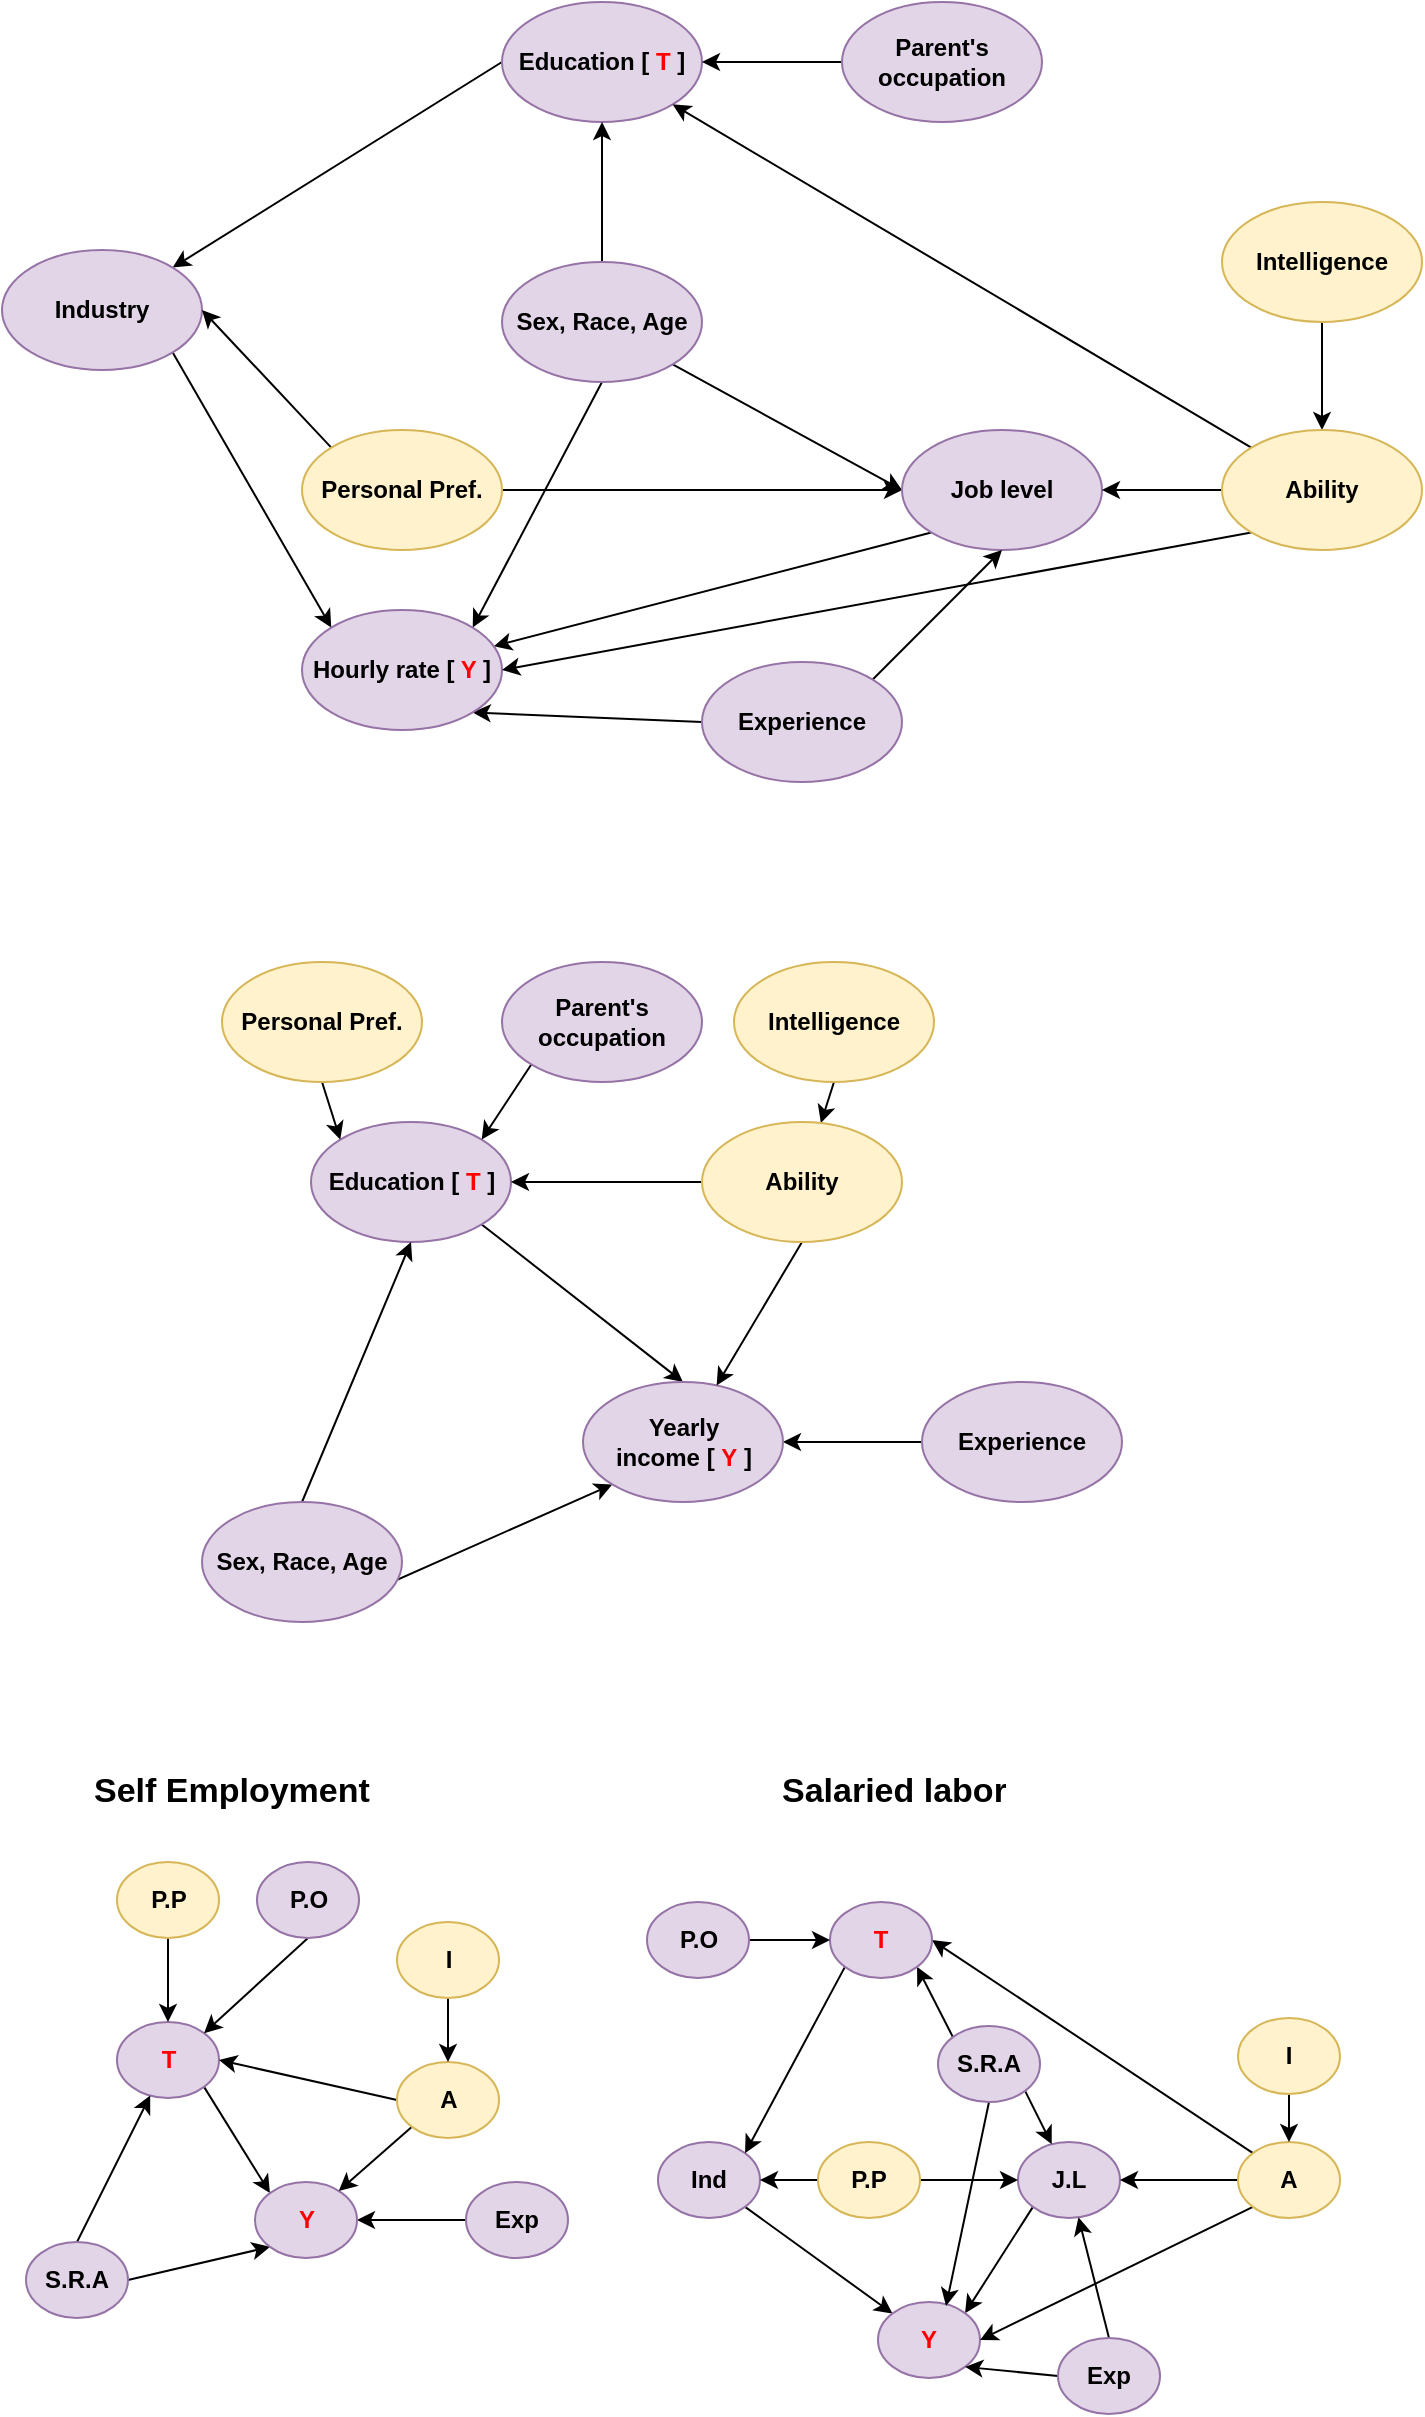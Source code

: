 <mxfile version="20.8.22" type="device"><diagram name="Page-1" id="Eab0bCYbNhNE5HFwxwMy"><mxGraphModel dx="1434" dy="877" grid="1" gridSize="10" guides="1" tooltips="1" connect="1" arrows="1" fold="1" page="1" pageScale="1" pageWidth="850" pageHeight="1100" math="0" shadow="0"><root><mxCell id="0"/><mxCell id="1" parent="0"/><mxCell id="xBDUmb7T7nuF_Nr4FLcC-9" style="edgeStyle=none;rounded=0;orthogonalLoop=1;jettySize=auto;html=1;exitX=0;exitY=0.5;exitDx=0;exitDy=0;entryX=1;entryY=0;entryDx=0;entryDy=0;" parent="1" source="lfPiebbvW9LRLStEprDp-1" target="lfPiebbvW9LRLStEprDp-2" edge="1"><mxGeometry relative="1" as="geometry"/></mxCell><mxCell id="lfPiebbvW9LRLStEprDp-1" value="&lt;b&gt;Education&amp;nbsp;&lt;/b&gt;&lt;b style=&quot;border-color: var(--border-color);&quot;&gt;[&amp;nbsp;&lt;font color=&quot;#ff0000&quot;&gt;T&lt;/font&gt;&amp;nbsp;]&lt;/b&gt;" style="ellipse;whiteSpace=wrap;html=1;fillColor=#e1d5e7;strokeColor=#9673a6;" parent="1" vertex="1"><mxGeometry x="320" y="80" width="100" height="60" as="geometry"/></mxCell><mxCell id="xBDUmb7T7nuF_Nr4FLcC-8" style="edgeStyle=none;rounded=0;orthogonalLoop=1;jettySize=auto;html=1;exitX=1;exitY=1;exitDx=0;exitDy=0;entryX=0;entryY=0;entryDx=0;entryDy=0;" parent="1" source="lfPiebbvW9LRLStEprDp-2" target="lfPiebbvW9LRLStEprDp-7" edge="1"><mxGeometry relative="1" as="geometry"/></mxCell><mxCell id="lfPiebbvW9LRLStEprDp-2" value="&lt;b&gt;Industry&lt;/b&gt;" style="ellipse;whiteSpace=wrap;html=1;fillColor=#e1d5e7;strokeColor=#9673a6;" parent="1" vertex="1"><mxGeometry x="70" y="204" width="100" height="60" as="geometry"/></mxCell><mxCell id="xBDUmb7T7nuF_Nr4FLcC-12" style="edgeStyle=none;rounded=0;orthogonalLoop=1;jettySize=auto;html=1;exitX=1;exitY=0.5;exitDx=0;exitDy=0;entryX=0;entryY=0.5;entryDx=0;entryDy=0;" parent="1" source="lfPiebbvW9LRLStEprDp-3" target="lfPiebbvW9LRLStEprDp-5" edge="1"><mxGeometry relative="1" as="geometry"/></mxCell><mxCell id="xBDUmb7T7nuF_Nr4FLcC-94" style="edgeStyle=none;rounded=0;orthogonalLoop=1;jettySize=auto;html=1;exitX=0;exitY=0;exitDx=0;exitDy=0;entryX=1;entryY=0.5;entryDx=0;entryDy=0;" parent="1" source="lfPiebbvW9LRLStEprDp-3" target="lfPiebbvW9LRLStEprDp-2" edge="1"><mxGeometry relative="1" as="geometry"/></mxCell><mxCell id="lfPiebbvW9LRLStEprDp-3" value="&lt;b&gt;Personal Pref.&lt;/b&gt;" style="ellipse;whiteSpace=wrap;html=1;fillColor=#fff2cc;strokeColor=#d6b656;" parent="1" vertex="1"><mxGeometry x="220" y="294" width="100" height="60" as="geometry"/></mxCell><mxCell id="xBDUmb7T7nuF_Nr4FLcC-10" style="edgeStyle=none;rounded=0;orthogonalLoop=1;jettySize=auto;html=1;exitX=0.5;exitY=0;exitDx=0;exitDy=0;entryX=0.5;entryY=1;entryDx=0;entryDy=0;" parent="1" source="lfPiebbvW9LRLStEprDp-4" target="lfPiebbvW9LRLStEprDp-1" edge="1"><mxGeometry relative="1" as="geometry"/></mxCell><mxCell id="xBDUmb7T7nuF_Nr4FLcC-11" style="edgeStyle=none;rounded=0;orthogonalLoop=1;jettySize=auto;html=1;exitX=0.5;exitY=1;exitDx=0;exitDy=0;entryX=1;entryY=0;entryDx=0;entryDy=0;" parent="1" source="lfPiebbvW9LRLStEprDp-4" target="lfPiebbvW9LRLStEprDp-7" edge="1"><mxGeometry relative="1" as="geometry"/></mxCell><mxCell id="xBDUmb7T7nuF_Nr4FLcC-13" style="edgeStyle=none;rounded=0;orthogonalLoop=1;jettySize=auto;html=1;exitX=1;exitY=1;exitDx=0;exitDy=0;entryX=0;entryY=0.5;entryDx=0;entryDy=0;" parent="1" source="lfPiebbvW9LRLStEprDp-4" target="lfPiebbvW9LRLStEprDp-5" edge="1"><mxGeometry relative="1" as="geometry"/></mxCell><mxCell id="lfPiebbvW9LRLStEprDp-4" value="&lt;b&gt;Sex, Race, Age&lt;/b&gt;" style="ellipse;whiteSpace=wrap;html=1;fillColor=#e1d5e7;strokeColor=#9673a6;" parent="1" vertex="1"><mxGeometry x="320" y="210" width="100" height="60" as="geometry"/></mxCell><mxCell id="xBDUmb7T7nuF_Nr4FLcC-96" style="edgeStyle=none;rounded=0;orthogonalLoop=1;jettySize=auto;html=1;exitX=0;exitY=1;exitDx=0;exitDy=0;" parent="1" source="lfPiebbvW9LRLStEprDp-5" target="lfPiebbvW9LRLStEprDp-7" edge="1"><mxGeometry relative="1" as="geometry"/></mxCell><mxCell id="lfPiebbvW9LRLStEprDp-5" value="&lt;b&gt;Job level&lt;/b&gt;" style="ellipse;whiteSpace=wrap;html=1;fillColor=#e1d5e7;strokeColor=#9673a6;" parent="1" vertex="1"><mxGeometry x="520" y="294" width="100" height="60" as="geometry"/></mxCell><mxCell id="xBDUmb7T7nuF_Nr4FLcC-148" style="edgeStyle=none;rounded=0;orthogonalLoop=1;jettySize=auto;html=1;exitX=0;exitY=0.5;exitDx=0;exitDy=0;entryX=1;entryY=1;entryDx=0;entryDy=0;" parent="1" source="lfPiebbvW9LRLStEprDp-6" target="lfPiebbvW9LRLStEprDp-7" edge="1"><mxGeometry relative="1" as="geometry"/></mxCell><mxCell id="xBDUmb7T7nuF_Nr4FLcC-150" style="edgeStyle=none;rounded=0;orthogonalLoop=1;jettySize=auto;html=1;exitX=1;exitY=0;exitDx=0;exitDy=0;entryX=0.5;entryY=1;entryDx=0;entryDy=0;" parent="1" source="lfPiebbvW9LRLStEprDp-6" target="lfPiebbvW9LRLStEprDp-5" edge="1"><mxGeometry relative="1" as="geometry"/></mxCell><mxCell id="lfPiebbvW9LRLStEprDp-6" value="&lt;b&gt;Experience&lt;/b&gt;" style="ellipse;whiteSpace=wrap;html=1;fillColor=#e1d5e7;strokeColor=#9673a6;" parent="1" vertex="1"><mxGeometry x="420" y="410" width="100" height="60" as="geometry"/></mxCell><mxCell id="lfPiebbvW9LRLStEprDp-7" value="&lt;b&gt;Hourly rate [ &lt;font color=&quot;#ff0000&quot;&gt;Y&lt;/font&gt; ]&lt;/b&gt;" style="ellipse;whiteSpace=wrap;html=1;fillColor=#e1d5e7;strokeColor=#9673a6;" parent="1" vertex="1"><mxGeometry x="220" y="384" width="100" height="60" as="geometry"/></mxCell><mxCell id="xBDUmb7T7nuF_Nr4FLcC-99" style="edgeStyle=none;rounded=0;orthogonalLoop=1;jettySize=auto;html=1;exitX=0.5;exitY=1;exitDx=0;exitDy=0;" parent="1" source="lfPiebbvW9LRLStEprDp-43" target="lfPiebbvW9LRLStEprDp-44" edge="1"><mxGeometry relative="1" as="geometry"/></mxCell><mxCell id="lfPiebbvW9LRLStEprDp-43" value="&lt;b&gt;Intelligence&lt;/b&gt;" style="ellipse;whiteSpace=wrap;html=1;fillColor=#fff2cc;strokeColor=#d6b656;" parent="1" vertex="1"><mxGeometry x="680" y="180" width="100" height="60" as="geometry"/></mxCell><mxCell id="xBDUmb7T7nuF_Nr4FLcC-95" style="edgeStyle=none;rounded=0;orthogonalLoop=1;jettySize=auto;html=1;exitX=0;exitY=1;exitDx=0;exitDy=0;entryX=1;entryY=0.5;entryDx=0;entryDy=0;" parent="1" source="lfPiebbvW9LRLStEprDp-44" target="lfPiebbvW9LRLStEprDp-7" edge="1"><mxGeometry relative="1" as="geometry"/></mxCell><mxCell id="xBDUmb7T7nuF_Nr4FLcC-98" style="edgeStyle=none;rounded=0;orthogonalLoop=1;jettySize=auto;html=1;exitX=0;exitY=0;exitDx=0;exitDy=0;entryX=1;entryY=1;entryDx=0;entryDy=0;" parent="1" source="lfPiebbvW9LRLStEprDp-44" target="lfPiebbvW9LRLStEprDp-1" edge="1"><mxGeometry relative="1" as="geometry"/></mxCell><mxCell id="xBDUmb7T7nuF_Nr4FLcC-151" style="edgeStyle=none;rounded=0;orthogonalLoop=1;jettySize=auto;html=1;exitX=0;exitY=0.5;exitDx=0;exitDy=0;entryX=1;entryY=0.5;entryDx=0;entryDy=0;" parent="1" source="lfPiebbvW9LRLStEprDp-44" target="lfPiebbvW9LRLStEprDp-5" edge="1"><mxGeometry relative="1" as="geometry"/></mxCell><mxCell id="lfPiebbvW9LRLStEprDp-44" value="&lt;b&gt;Ability&lt;/b&gt;" style="ellipse;whiteSpace=wrap;html=1;fillColor=#fff2cc;strokeColor=#d6b656;" parent="1" vertex="1"><mxGeometry x="680" y="294" width="100" height="60" as="geometry"/></mxCell><mxCell id="xBDUmb7T7nuF_Nr4FLcC-130" style="edgeStyle=none;rounded=0;orthogonalLoop=1;jettySize=auto;html=1;exitX=1;exitY=1;exitDx=0;exitDy=0;entryX=0;entryY=0;entryDx=0;entryDy=0;" parent="1" source="lfPiebbvW9LRLStEprDp-71" target="lfPiebbvW9LRLStEprDp-86" edge="1"><mxGeometry relative="1" as="geometry"/></mxCell><mxCell id="lfPiebbvW9LRLStEprDp-71" value="&lt;b style=&quot;border-color: var(--border-color);&quot;&gt;&lt;font color=&quot;#ff0000&quot;&gt;T&lt;/font&gt;&lt;/b&gt;" style="ellipse;whiteSpace=wrap;html=1;fillColor=#e1d5e7;strokeColor=#9673a6;" parent="1" vertex="1"><mxGeometry x="127.5" y="1090" width="51" height="38" as="geometry"/></mxCell><mxCell id="xBDUmb7T7nuF_Nr4FLcC-155" style="edgeStyle=none;rounded=0;orthogonalLoop=1;jettySize=auto;html=1;exitX=1;exitY=1;exitDx=0;exitDy=0;" parent="1" source="lfPiebbvW9LRLStEprDp-73" target="xBDUmb7T7nuF_Nr4FLcC-135" edge="1"><mxGeometry relative="1" as="geometry"/></mxCell><mxCell id="lfPiebbvW9LRLStEprDp-73" value="&lt;b&gt;Ind&lt;/b&gt;" style="ellipse;whiteSpace=wrap;html=1;fillColor=#e1d5e7;strokeColor=#9673a6;" parent="1" vertex="1"><mxGeometry x="398" y="1150" width="51" height="38" as="geometry"/></mxCell><mxCell id="xBDUmb7T7nuF_Nr4FLcC-131" style="edgeStyle=none;rounded=0;orthogonalLoop=1;jettySize=auto;html=1;exitX=0.5;exitY=1;exitDx=0;exitDy=0;" parent="1" source="lfPiebbvW9LRLStEprDp-76" target="lfPiebbvW9LRLStEprDp-71" edge="1"><mxGeometry relative="1" as="geometry"/></mxCell><mxCell id="lfPiebbvW9LRLStEprDp-76" value="&lt;b&gt;P.P&lt;/b&gt;" style="ellipse;whiteSpace=wrap;html=1;fillColor=#fff2cc;strokeColor=#d6b656;" parent="1" vertex="1"><mxGeometry x="127.5" y="1010" width="51" height="38" as="geometry"/></mxCell><mxCell id="xBDUmb7T7nuF_Nr4FLcC-126" style="edgeStyle=none;rounded=0;orthogonalLoop=1;jettySize=auto;html=1;exitX=1;exitY=0.5;exitDx=0;exitDy=0;entryX=0;entryY=1;entryDx=0;entryDy=0;" parent="1" source="lfPiebbvW9LRLStEprDp-80" target="lfPiebbvW9LRLStEprDp-86" edge="1"><mxGeometry relative="1" as="geometry"/></mxCell><mxCell id="xBDUmb7T7nuF_Nr4FLcC-127" style="edgeStyle=none;rounded=0;orthogonalLoop=1;jettySize=auto;html=1;exitX=0.5;exitY=0;exitDx=0;exitDy=0;" parent="1" source="lfPiebbvW9LRLStEprDp-80" target="lfPiebbvW9LRLStEprDp-71" edge="1"><mxGeometry relative="1" as="geometry"/></mxCell><mxCell id="lfPiebbvW9LRLStEprDp-80" value="&lt;b&gt;S.R.A&lt;/b&gt;" style="ellipse;whiteSpace=wrap;html=1;fillColor=#e1d5e7;strokeColor=#9673a6;" parent="1" vertex="1"><mxGeometry x="82" y="1200" width="51" height="38" as="geometry"/></mxCell><mxCell id="AwAXMNknrhb5PeZGSX_7-1" style="rounded=0;orthogonalLoop=1;jettySize=auto;html=1;exitX=0;exitY=1;exitDx=0;exitDy=0;entryX=1;entryY=0;entryDx=0;entryDy=0;" edge="1" parent="1" source="lfPiebbvW9LRLStEprDp-82" target="xBDUmb7T7nuF_Nr4FLcC-135"><mxGeometry relative="1" as="geometry"/></mxCell><mxCell id="lfPiebbvW9LRLStEprDp-82" value="&lt;b&gt;J.L&lt;/b&gt;" style="ellipse;whiteSpace=wrap;html=1;fillColor=#e1d5e7;strokeColor=#9673a6;" parent="1" vertex="1"><mxGeometry x="578" y="1150" width="51" height="38" as="geometry"/></mxCell><mxCell id="xBDUmb7T7nuF_Nr4FLcC-128" style="edgeStyle=none;rounded=0;orthogonalLoop=1;jettySize=auto;html=1;exitX=0;exitY=0.5;exitDx=0;exitDy=0;entryX=1;entryY=0.5;entryDx=0;entryDy=0;" parent="1" source="lfPiebbvW9LRLStEprDp-84" target="lfPiebbvW9LRLStEprDp-86" edge="1"><mxGeometry relative="1" as="geometry"/></mxCell><mxCell id="lfPiebbvW9LRLStEprDp-84" value="&lt;b&gt;Exp&lt;/b&gt;" style="ellipse;whiteSpace=wrap;html=1;fillColor=#e1d5e7;strokeColor=#9673a6;" parent="1" vertex="1"><mxGeometry x="302" y="1170" width="51" height="38" as="geometry"/></mxCell><mxCell id="lfPiebbvW9LRLStEprDp-86" value="&lt;b&gt;&lt;font color=&quot;#ff0000&quot;&gt;Y&lt;/font&gt;&lt;/b&gt;" style="ellipse;whiteSpace=wrap;html=1;fillColor=#e1d5e7;strokeColor=#9673a6;" parent="1" vertex="1"><mxGeometry x="196.5" y="1170" width="51" height="38" as="geometry"/></mxCell><mxCell id="xBDUmb7T7nuF_Nr4FLcC-129" style="edgeStyle=none;rounded=0;orthogonalLoop=1;jettySize=auto;html=1;exitX=0;exitY=1;exitDx=0;exitDy=0;" parent="1" source="qAP_7OkFIHC-9vR49JNy-9" target="lfPiebbvW9LRLStEprDp-86" edge="1"><mxGeometry relative="1" as="geometry"/></mxCell><mxCell id="xBDUmb7T7nuF_Nr4FLcC-134" style="edgeStyle=none;rounded=0;orthogonalLoop=1;jettySize=auto;html=1;exitX=0;exitY=0.5;exitDx=0;exitDy=0;entryX=1;entryY=0.5;entryDx=0;entryDy=0;" parent="1" source="qAP_7OkFIHC-9vR49JNy-9" target="lfPiebbvW9LRLStEprDp-71" edge="1"><mxGeometry relative="1" as="geometry"/></mxCell><mxCell id="qAP_7OkFIHC-9vR49JNy-9" value="&lt;b&gt;A&lt;/b&gt;" style="ellipse;whiteSpace=wrap;html=1;fillColor=#fff2cc;strokeColor=#d6b656;" parent="1" vertex="1"><mxGeometry x="267.5" y="1110" width="51" height="38" as="geometry"/></mxCell><mxCell id="xBDUmb7T7nuF_Nr4FLcC-133" style="edgeStyle=none;rounded=0;orthogonalLoop=1;jettySize=auto;html=1;exitX=0.5;exitY=1;exitDx=0;exitDy=0;entryX=0.5;entryY=0;entryDx=0;entryDy=0;" parent="1" source="qAP_7OkFIHC-9vR49JNy-15" target="qAP_7OkFIHC-9vR49JNy-9" edge="1"><mxGeometry relative="1" as="geometry"/></mxCell><mxCell id="qAP_7OkFIHC-9vR49JNy-15" value="&lt;b&gt;I&lt;/b&gt;" style="ellipse;whiteSpace=wrap;html=1;fillColor=#fff2cc;strokeColor=#d6b656;" parent="1" vertex="1"><mxGeometry x="267.5" y="1040" width="51" height="38" as="geometry"/></mxCell><mxCell id="xBDUmb7T7nuF_Nr4FLcC-102" style="edgeStyle=none;rounded=0;orthogonalLoop=1;jettySize=auto;html=1;exitX=1;exitY=1;exitDx=0;exitDy=0;entryX=0.5;entryY=0;entryDx=0;entryDy=0;" parent="1" source="xBDUmb7T7nuF_Nr4FLcC-56" target="xBDUmb7T7nuF_Nr4FLcC-76" edge="1"><mxGeometry relative="1" as="geometry"><mxPoint x="469.645" y="778.787" as="targetPoint"/></mxGeometry></mxCell><mxCell id="xBDUmb7T7nuF_Nr4FLcC-56" value="&lt;b&gt;Education&amp;nbsp;&lt;/b&gt;&lt;b style=&quot;border-color: var(--border-color);&quot;&gt;[&amp;nbsp;&lt;font color=&quot;#ff0000&quot;&gt;T&lt;/font&gt;&amp;nbsp;]&lt;/b&gt;" style="ellipse;whiteSpace=wrap;html=1;fillColor=#e1d5e7;strokeColor=#9673a6;" parent="1" vertex="1"><mxGeometry x="224.5" y="640" width="100" height="60" as="geometry"/></mxCell><mxCell id="xBDUmb7T7nuF_Nr4FLcC-121" style="edgeStyle=none;rounded=0;orthogonalLoop=1;jettySize=auto;html=1;exitX=0.5;exitY=1;exitDx=0;exitDy=0;entryX=0;entryY=0;entryDx=0;entryDy=0;" parent="1" source="xBDUmb7T7nuF_Nr4FLcC-61" target="xBDUmb7T7nuF_Nr4FLcC-56" edge="1"><mxGeometry relative="1" as="geometry"/></mxCell><mxCell id="xBDUmb7T7nuF_Nr4FLcC-61" value="&lt;b&gt;Personal Pref.&lt;/b&gt;" style="ellipse;whiteSpace=wrap;html=1;fillColor=#fff2cc;strokeColor=#d6b656;" parent="1" vertex="1"><mxGeometry x="180" y="560" width="100" height="60" as="geometry"/></mxCell><mxCell id="xBDUmb7T7nuF_Nr4FLcC-62" style="edgeStyle=none;rounded=0;orthogonalLoop=1;jettySize=auto;html=1;exitX=0.5;exitY=0;exitDx=0;exitDy=0;entryX=0.5;entryY=1;entryDx=0;entryDy=0;" parent="1" source="xBDUmb7T7nuF_Nr4FLcC-65" target="xBDUmb7T7nuF_Nr4FLcC-56" edge="1"><mxGeometry relative="1" as="geometry"/></mxCell><mxCell id="xBDUmb7T7nuF_Nr4FLcC-109" style="edgeStyle=none;rounded=0;orthogonalLoop=1;jettySize=auto;html=1;exitX=0.5;exitY=1;exitDx=0;exitDy=0;entryX=0;entryY=1;entryDx=0;entryDy=0;" parent="1" source="xBDUmb7T7nuF_Nr4FLcC-65" target="xBDUmb7T7nuF_Nr4FLcC-76" edge="1"><mxGeometry relative="1" as="geometry"/></mxCell><mxCell id="xBDUmb7T7nuF_Nr4FLcC-65" value="&lt;b&gt;Sex, Race, Age&lt;/b&gt;" style="ellipse;whiteSpace=wrap;html=1;fillColor=#e1d5e7;strokeColor=#9673a6;" parent="1" vertex="1"><mxGeometry x="170" y="830" width="100" height="60" as="geometry"/></mxCell><mxCell id="xBDUmb7T7nuF_Nr4FLcC-107" style="edgeStyle=none;rounded=0;orthogonalLoop=1;jettySize=auto;html=1;exitX=0;exitY=0.5;exitDx=0;exitDy=0;entryX=1;entryY=0.5;entryDx=0;entryDy=0;" parent="1" source="xBDUmb7T7nuF_Nr4FLcC-70" target="xBDUmb7T7nuF_Nr4FLcC-76" edge="1"><mxGeometry relative="1" as="geometry"/></mxCell><mxCell id="xBDUmb7T7nuF_Nr4FLcC-70" value="&lt;b&gt;Experience&lt;/b&gt;" style="ellipse;whiteSpace=wrap;html=1;fillColor=#e1d5e7;strokeColor=#9673a6;" parent="1" vertex="1"><mxGeometry x="530" y="770" width="100" height="60" as="geometry"/></mxCell><mxCell id="xBDUmb7T7nuF_Nr4FLcC-76" value="&lt;b&gt;Yearly income&amp;nbsp;&lt;/b&gt;&lt;b style=&quot;border-color: var(--border-color);&quot;&gt;[&amp;nbsp;&lt;font style=&quot;border-color: var(--border-color);&quot; color=&quot;#ff0000&quot;&gt;Y&lt;/font&gt;&amp;nbsp;]&lt;/b&gt;" style="ellipse;whiteSpace=wrap;html=1;fillColor=#e1d5e7;strokeColor=#9673a6;" parent="1" vertex="1"><mxGeometry x="360.5" y="770" width="100" height="60" as="geometry"/></mxCell><mxCell id="xBDUmb7T7nuF_Nr4FLcC-105" style="edgeStyle=none;rounded=0;orthogonalLoop=1;jettySize=auto;html=1;exitX=0.5;exitY=1;exitDx=0;exitDy=0;" parent="1" source="xBDUmb7T7nuF_Nr4FLcC-78" target="xBDUmb7T7nuF_Nr4FLcC-83" edge="1"><mxGeometry relative="1" as="geometry"/></mxCell><mxCell id="xBDUmb7T7nuF_Nr4FLcC-78" value="&lt;b&gt;Intelligence&lt;/b&gt;" style="ellipse;whiteSpace=wrap;html=1;fillColor=#fff2cc;strokeColor=#d6b656;" parent="1" vertex="1"><mxGeometry x="436" y="560" width="100" height="60" as="geometry"/></mxCell><mxCell id="xBDUmb7T7nuF_Nr4FLcC-104" style="edgeStyle=none;rounded=0;orthogonalLoop=1;jettySize=auto;html=1;exitX=0;exitY=0.5;exitDx=0;exitDy=0;entryX=1;entryY=0.5;entryDx=0;entryDy=0;" parent="1" source="xBDUmb7T7nuF_Nr4FLcC-83" target="xBDUmb7T7nuF_Nr4FLcC-56" edge="1"><mxGeometry relative="1" as="geometry"/></mxCell><mxCell id="xBDUmb7T7nuF_Nr4FLcC-119" style="edgeStyle=none;rounded=0;orthogonalLoop=1;jettySize=auto;html=1;exitX=0.5;exitY=1;exitDx=0;exitDy=0;" parent="1" source="xBDUmb7T7nuF_Nr4FLcC-83" target="xBDUmb7T7nuF_Nr4FLcC-76" edge="1"><mxGeometry relative="1" as="geometry"/></mxCell><mxCell id="xBDUmb7T7nuF_Nr4FLcC-83" value="&lt;b&gt;Ability&lt;/b&gt;" style="ellipse;whiteSpace=wrap;html=1;fillColor=#fff2cc;strokeColor=#d6b656;" parent="1" vertex="1"><mxGeometry x="420" y="640" width="100" height="60" as="geometry"/></mxCell><mxCell id="xBDUmb7T7nuF_Nr4FLcC-118" style="edgeStyle=none;rounded=0;orthogonalLoop=1;jettySize=auto;html=1;exitX=0;exitY=1;exitDx=0;exitDy=0;entryX=1;entryY=0;entryDx=0;entryDy=0;" parent="1" source="xBDUmb7T7nuF_Nr4FLcC-112" target="xBDUmb7T7nuF_Nr4FLcC-56" edge="1"><mxGeometry relative="1" as="geometry"/></mxCell><mxCell id="xBDUmb7T7nuF_Nr4FLcC-112" value="&lt;b&gt;Parent's occupation&lt;/b&gt;" style="ellipse;whiteSpace=wrap;html=1;fillColor=#e1d5e7;strokeColor=#9673a6;" parent="1" vertex="1"><mxGeometry x="320" y="560" width="100" height="60" as="geometry"/></mxCell><mxCell id="xBDUmb7T7nuF_Nr4FLcC-123" style="edgeStyle=none;rounded=0;orthogonalLoop=1;jettySize=auto;html=1;exitX=0;exitY=0.5;exitDx=0;exitDy=0;entryX=1;entryY=0.5;entryDx=0;entryDy=0;" parent="1" source="xBDUmb7T7nuF_Nr4FLcC-122" target="lfPiebbvW9LRLStEprDp-1" edge="1"><mxGeometry relative="1" as="geometry"/></mxCell><mxCell id="xBDUmb7T7nuF_Nr4FLcC-122" value="&lt;b&gt;Parent's occupation&lt;/b&gt;" style="ellipse;whiteSpace=wrap;html=1;fillColor=#e1d5e7;strokeColor=#9673a6;" parent="1" vertex="1"><mxGeometry x="490" y="80" width="100" height="60" as="geometry"/></mxCell><mxCell id="xBDUmb7T7nuF_Nr4FLcC-132" style="edgeStyle=none;rounded=0;orthogonalLoop=1;jettySize=auto;html=1;exitX=0.5;exitY=1;exitDx=0;exitDy=0;entryX=1;entryY=0;entryDx=0;entryDy=0;" parent="1" source="xBDUmb7T7nuF_Nr4FLcC-125" target="lfPiebbvW9LRLStEprDp-71" edge="1"><mxGeometry relative="1" as="geometry"/></mxCell><mxCell id="xBDUmb7T7nuF_Nr4FLcC-125" value="&lt;b&gt;P.O&lt;/b&gt;" style="ellipse;whiteSpace=wrap;html=1;fillColor=#e1d5e7;strokeColor=#9673a6;" parent="1" vertex="1"><mxGeometry x="197.5" y="1010" width="51" height="38" as="geometry"/></mxCell><mxCell id="xBDUmb7T7nuF_Nr4FLcC-135" value="&lt;b&gt;&lt;font color=&quot;#ff0000&quot;&gt;Y&lt;/font&gt;&lt;/b&gt;" style="ellipse;whiteSpace=wrap;html=1;fillColor=#e1d5e7;strokeColor=#9673a6;" parent="1" vertex="1"><mxGeometry x="508" y="1230" width="51" height="38" as="geometry"/></mxCell><mxCell id="xBDUmb7T7nuF_Nr4FLcC-139" style="edgeStyle=none;rounded=0;orthogonalLoop=1;jettySize=auto;html=1;exitX=0;exitY=0.5;exitDx=0;exitDy=0;entryX=1;entryY=0.5;entryDx=0;entryDy=0;" parent="1" source="xBDUmb7T7nuF_Nr4FLcC-136" target="lfPiebbvW9LRLStEprDp-82" edge="1"><mxGeometry relative="1" as="geometry"/></mxCell><mxCell id="xBDUmb7T7nuF_Nr4FLcC-140" style="edgeStyle=none;rounded=0;orthogonalLoop=1;jettySize=auto;html=1;exitX=0;exitY=1;exitDx=0;exitDy=0;entryX=1;entryY=0.5;entryDx=0;entryDy=0;" parent="1" source="xBDUmb7T7nuF_Nr4FLcC-136" target="xBDUmb7T7nuF_Nr4FLcC-135" edge="1"><mxGeometry relative="1" as="geometry"/></mxCell><mxCell id="xBDUmb7T7nuF_Nr4FLcC-159" style="edgeStyle=none;rounded=0;orthogonalLoop=1;jettySize=auto;html=1;exitX=0;exitY=0;exitDx=0;exitDy=0;entryX=1;entryY=0.5;entryDx=0;entryDy=0;" parent="1" source="xBDUmb7T7nuF_Nr4FLcC-136" target="xBDUmb7T7nuF_Nr4FLcC-156" edge="1"><mxGeometry relative="1" as="geometry"/></mxCell><mxCell id="xBDUmb7T7nuF_Nr4FLcC-136" value="&lt;b&gt;A&lt;/b&gt;" style="ellipse;whiteSpace=wrap;html=1;fillColor=#fff2cc;strokeColor=#d6b656;" parent="1" vertex="1"><mxGeometry x="688" y="1150" width="51" height="38" as="geometry"/></mxCell><mxCell id="xBDUmb7T7nuF_Nr4FLcC-138" style="edgeStyle=none;rounded=0;orthogonalLoop=1;jettySize=auto;html=1;exitX=0.5;exitY=1;exitDx=0;exitDy=0;entryX=0.5;entryY=0;entryDx=0;entryDy=0;" parent="1" source="xBDUmb7T7nuF_Nr4FLcC-137" target="xBDUmb7T7nuF_Nr4FLcC-136" edge="1"><mxGeometry relative="1" as="geometry"/></mxCell><mxCell id="xBDUmb7T7nuF_Nr4FLcC-137" value="&lt;b&gt;I&lt;/b&gt;" style="ellipse;whiteSpace=wrap;html=1;fillColor=#fff2cc;strokeColor=#d6b656;" parent="1" vertex="1"><mxGeometry x="688" y="1088" width="51" height="38" as="geometry"/></mxCell><mxCell id="xBDUmb7T7nuF_Nr4FLcC-142" style="edgeStyle=none;rounded=0;orthogonalLoop=1;jettySize=auto;html=1;exitX=1;exitY=0.5;exitDx=0;exitDy=0;entryX=0;entryY=0.5;entryDx=0;entryDy=0;" parent="1" source="xBDUmb7T7nuF_Nr4FLcC-141" target="lfPiebbvW9LRLStEprDp-82" edge="1"><mxGeometry relative="1" as="geometry"/></mxCell><mxCell id="xBDUmb7T7nuF_Nr4FLcC-154" style="edgeStyle=none;rounded=0;orthogonalLoop=1;jettySize=auto;html=1;exitX=0;exitY=0.5;exitDx=0;exitDy=0;entryX=1;entryY=0.5;entryDx=0;entryDy=0;" parent="1" source="xBDUmb7T7nuF_Nr4FLcC-141" target="lfPiebbvW9LRLStEprDp-73" edge="1"><mxGeometry relative="1" as="geometry"/></mxCell><mxCell id="xBDUmb7T7nuF_Nr4FLcC-141" value="&lt;b&gt;P.P&lt;/b&gt;" style="ellipse;whiteSpace=wrap;html=1;fillColor=#fff2cc;strokeColor=#d6b656;" parent="1" vertex="1"><mxGeometry x="478" y="1150" width="51" height="38" as="geometry"/></mxCell><mxCell id="xBDUmb7T7nuF_Nr4FLcC-144" style="edgeStyle=none;rounded=0;orthogonalLoop=1;jettySize=auto;html=1;exitX=0.5;exitY=1;exitDx=0;exitDy=0;entryX=0.667;entryY=0.053;entryDx=0;entryDy=0;entryPerimeter=0;" parent="1" source="xBDUmb7T7nuF_Nr4FLcC-143" target="xBDUmb7T7nuF_Nr4FLcC-135" edge="1"><mxGeometry relative="1" as="geometry"/></mxCell><mxCell id="xBDUmb7T7nuF_Nr4FLcC-145" style="edgeStyle=none;rounded=0;orthogonalLoop=1;jettySize=auto;html=1;exitX=1;exitY=1;exitDx=0;exitDy=0;" parent="1" source="xBDUmb7T7nuF_Nr4FLcC-143" target="lfPiebbvW9LRLStEprDp-82" edge="1"><mxGeometry relative="1" as="geometry"/></mxCell><mxCell id="xBDUmb7T7nuF_Nr4FLcC-157" style="edgeStyle=none;rounded=0;orthogonalLoop=1;jettySize=auto;html=1;exitX=0;exitY=0;exitDx=0;exitDy=0;entryX=1;entryY=1;entryDx=0;entryDy=0;" parent="1" source="xBDUmb7T7nuF_Nr4FLcC-143" target="xBDUmb7T7nuF_Nr4FLcC-156" edge="1"><mxGeometry relative="1" as="geometry"/></mxCell><mxCell id="xBDUmb7T7nuF_Nr4FLcC-143" value="&lt;b&gt;S.R.A&lt;/b&gt;" style="ellipse;whiteSpace=wrap;html=1;fillColor=#e1d5e7;strokeColor=#9673a6;" parent="1" vertex="1"><mxGeometry x="538" y="1092" width="51" height="38" as="geometry"/></mxCell><mxCell id="xBDUmb7T7nuF_Nr4FLcC-152" style="edgeStyle=none;rounded=0;orthogonalLoop=1;jettySize=auto;html=1;exitX=0.5;exitY=0;exitDx=0;exitDy=0;" parent="1" source="xBDUmb7T7nuF_Nr4FLcC-146" target="lfPiebbvW9LRLStEprDp-82" edge="1"><mxGeometry relative="1" as="geometry"><mxPoint x="608" y="1190" as="targetPoint"/></mxGeometry></mxCell><mxCell id="xBDUmb7T7nuF_Nr4FLcC-153" style="edgeStyle=none;rounded=0;orthogonalLoop=1;jettySize=auto;html=1;exitX=0;exitY=0.5;exitDx=0;exitDy=0;entryX=1;entryY=1;entryDx=0;entryDy=0;" parent="1" source="xBDUmb7T7nuF_Nr4FLcC-146" target="xBDUmb7T7nuF_Nr4FLcC-135" edge="1"><mxGeometry relative="1" as="geometry"/></mxCell><mxCell id="xBDUmb7T7nuF_Nr4FLcC-146" value="&lt;b&gt;Exp&lt;/b&gt;" style="ellipse;whiteSpace=wrap;html=1;fillColor=#e1d5e7;strokeColor=#9673a6;" parent="1" vertex="1"><mxGeometry x="598" y="1248" width="51" height="38" as="geometry"/></mxCell><mxCell id="xBDUmb7T7nuF_Nr4FLcC-158" style="edgeStyle=none;rounded=0;orthogonalLoop=1;jettySize=auto;html=1;exitX=0;exitY=1;exitDx=0;exitDy=0;entryX=1;entryY=0;entryDx=0;entryDy=0;" parent="1" source="xBDUmb7T7nuF_Nr4FLcC-156" target="lfPiebbvW9LRLStEprDp-73" edge="1"><mxGeometry relative="1" as="geometry"/></mxCell><mxCell id="xBDUmb7T7nuF_Nr4FLcC-156" value="&lt;b style=&quot;border-color: var(--border-color);&quot;&gt;&lt;font color=&quot;#ff0000&quot;&gt;T&lt;/font&gt;&lt;/b&gt;" style="ellipse;whiteSpace=wrap;html=1;fillColor=#e1d5e7;strokeColor=#9673a6;" parent="1" vertex="1"><mxGeometry x="484" y="1030" width="51" height="38" as="geometry"/></mxCell><mxCell id="xBDUmb7T7nuF_Nr4FLcC-161" style="edgeStyle=none;rounded=0;orthogonalLoop=1;jettySize=auto;html=1;exitX=1;exitY=0.5;exitDx=0;exitDy=0;entryX=0;entryY=0.5;entryDx=0;entryDy=0;" parent="1" source="xBDUmb7T7nuF_Nr4FLcC-160" target="xBDUmb7T7nuF_Nr4FLcC-156" edge="1"><mxGeometry relative="1" as="geometry"/></mxCell><mxCell id="xBDUmb7T7nuF_Nr4FLcC-160" value="&lt;b&gt;P.O&lt;/b&gt;" style="ellipse;whiteSpace=wrap;html=1;fillColor=#e1d5e7;strokeColor=#9673a6;" parent="1" vertex="1"><mxGeometry x="392.5" y="1030" width="51" height="38" as="geometry"/></mxCell><mxCell id="xBDUmb7T7nuF_Nr4FLcC-162" value="&lt;b&gt;&lt;font style=&quot;font-size: 17px;&quot;&gt;Self Employment&lt;/font&gt;&lt;/b&gt;" style="text;strokeColor=none;fillColor=none;align=left;verticalAlign=middle;spacingLeft=4;spacingRight=4;overflow=hidden;points=[[0,0.5],[1,0.5]];portConstraint=eastwest;rotatable=0;whiteSpace=wrap;html=1;" parent="1" vertex="1"><mxGeometry x="110" y="960" width="160" height="30" as="geometry"/></mxCell><mxCell id="xBDUmb7T7nuF_Nr4FLcC-163" value="&lt;b&gt;&lt;font style=&quot;font-size: 17px;&quot;&gt;Salaried labor&lt;/font&gt;&lt;/b&gt;" style="text;strokeColor=none;fillColor=none;align=left;verticalAlign=middle;spacingLeft=4;spacingRight=4;overflow=hidden;points=[[0,0.5],[1,0.5]];portConstraint=eastwest;rotatable=0;whiteSpace=wrap;html=1;" parent="1" vertex="1"><mxGeometry x="453.5" y="960" width="160" height="30" as="geometry"/></mxCell></root></mxGraphModel></diagram></mxfile>